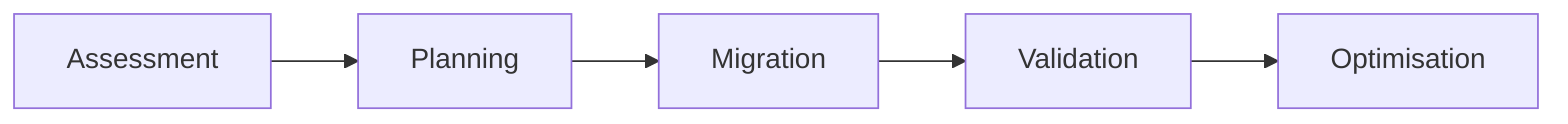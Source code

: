 flowchart LR
    A[Assessment]:::kv-muted --> B[Planning]:::kv-highlight
    B --> C[Migration]:::kv-accent
    C --> D[Validation]:::kv-accent
    D --> E[Optimisation]:::kv-primary